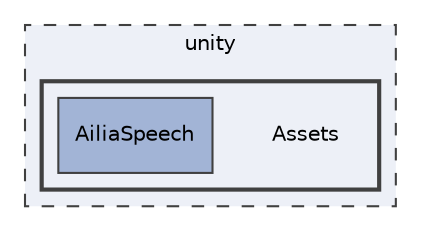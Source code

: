 digraph "Assets"
{
 // LATEX_PDF_SIZE
  edge [fontname="Helvetica",fontsize="10",labelfontname="Helvetica",labelfontsize="10"];
  node [fontname="Helvetica",fontsize="10",shape=record];
  compound=true
  subgraph clusterdir_6b23d51ea9a89549ea3e756c08c8ad26 {
    graph [ bgcolor="#edf0f7", pencolor="grey25", style="filled,dashed,", label="unity", fontname="Helvetica", fontsize="10", URL="dir_6b23d51ea9a89549ea3e756c08c8ad26.html"]
  subgraph clusterdir_e5a1512f551af029ad061958ca713dc4 {
    graph [ bgcolor="#edf0f7", pencolor="grey25", style="filled,bold,", label="", fontname="Helvetica", fontsize="10", URL="dir_e5a1512f551af029ad061958ca713dc4.html"]
    dir_e5a1512f551af029ad061958ca713dc4 [shape=plaintext, label="Assets"];
  dir_b73255578c07b7513ba3cd9bf7cadc78 [shape=box, label="AiliaSpeech", style="filled,", fillcolor="#a2b4d6", color="grey25", URL="dir_b73255578c07b7513ba3cd9bf7cadc78.html"];
  }
  }
}

